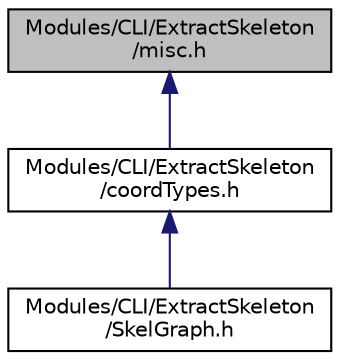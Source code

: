 digraph "Modules/CLI/ExtractSkeleton/misc.h"
{
  bgcolor="transparent";
  edge [fontname="Helvetica",fontsize="10",labelfontname="Helvetica",labelfontsize="10"];
  node [fontname="Helvetica",fontsize="10",shape=record];
  Node5 [label="Modules/CLI/ExtractSkeleton\l/misc.h",height=0.2,width=0.4,color="black", fillcolor="grey75", style="filled", fontcolor="black"];
  Node5 -> Node6 [dir="back",color="midnightblue",fontsize="10",style="solid",fontname="Helvetica"];
  Node6 [label="Modules/CLI/ExtractSkeleton\l/coordTypes.h",height=0.2,width=0.4,color="black",URL="$coordTypes_8h.html"];
  Node6 -> Node7 [dir="back",color="midnightblue",fontsize="10",style="solid",fontname="Helvetica"];
  Node7 [label="Modules/CLI/ExtractSkeleton\l/SkelGraph.h",height=0.2,width=0.4,color="black",URL="$SkelGraph_8h.html"];
}
